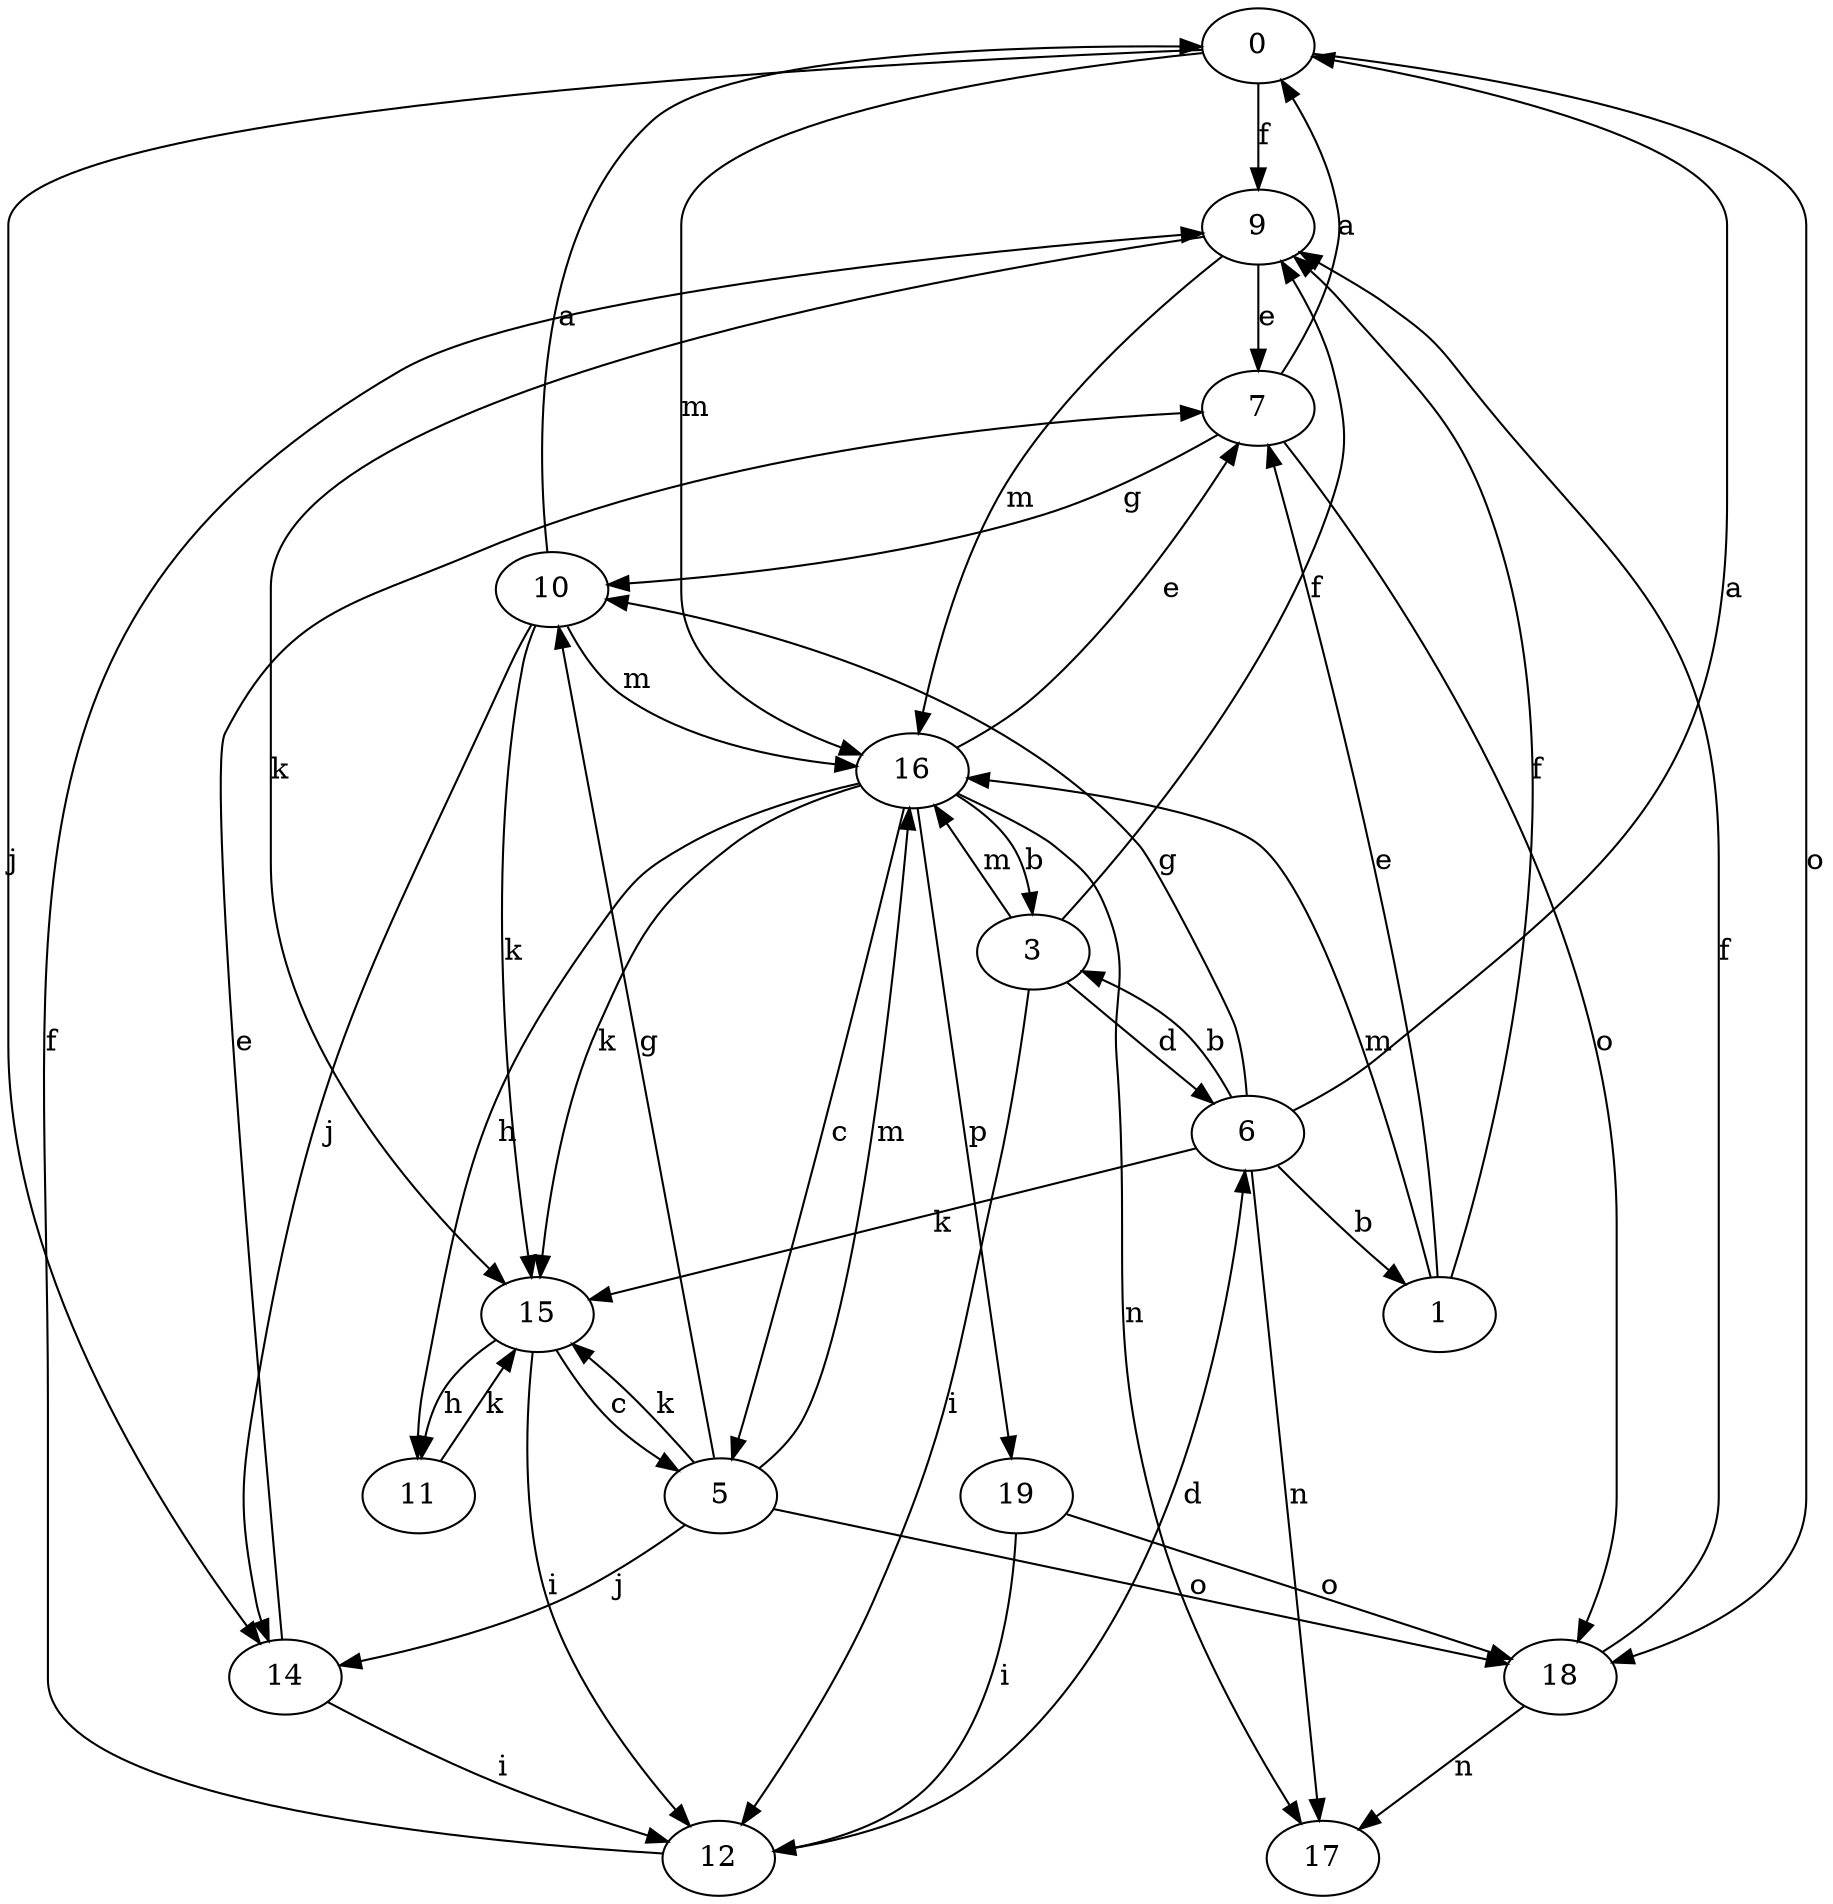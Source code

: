 strict digraph  {
0;
1;
3;
5;
6;
7;
9;
10;
11;
12;
14;
15;
16;
17;
18;
19;
0 -> 9  [label=f];
0 -> 14  [label=j];
0 -> 16  [label=m];
0 -> 18  [label=o];
1 -> 7  [label=e];
1 -> 9  [label=f];
1 -> 16  [label=m];
3 -> 6  [label=d];
3 -> 9  [label=f];
3 -> 12  [label=i];
3 -> 16  [label=m];
5 -> 10  [label=g];
5 -> 14  [label=j];
5 -> 15  [label=k];
5 -> 16  [label=m];
5 -> 18  [label=o];
6 -> 0  [label=a];
6 -> 1  [label=b];
6 -> 3  [label=b];
6 -> 10  [label=g];
6 -> 15  [label=k];
6 -> 17  [label=n];
7 -> 0  [label=a];
7 -> 10  [label=g];
7 -> 18  [label=o];
9 -> 7  [label=e];
9 -> 15  [label=k];
9 -> 16  [label=m];
10 -> 0  [label=a];
10 -> 14  [label=j];
10 -> 15  [label=k];
10 -> 16  [label=m];
11 -> 15  [label=k];
12 -> 6  [label=d];
12 -> 9  [label=f];
14 -> 7  [label=e];
14 -> 12  [label=i];
15 -> 5  [label=c];
15 -> 11  [label=h];
15 -> 12  [label=i];
16 -> 3  [label=b];
16 -> 5  [label=c];
16 -> 7  [label=e];
16 -> 11  [label=h];
16 -> 15  [label=k];
16 -> 17  [label=n];
16 -> 19  [label=p];
18 -> 9  [label=f];
18 -> 17  [label=n];
19 -> 12  [label=i];
19 -> 18  [label=o];
}
